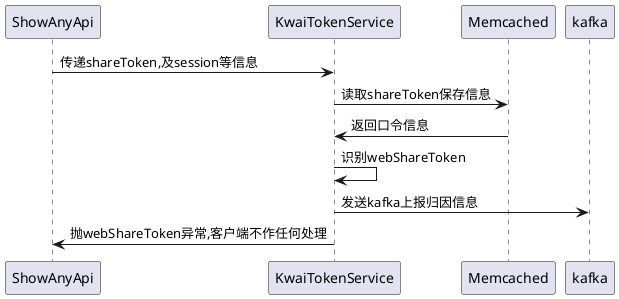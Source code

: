 @startuml

ShowAnyApi -> KwaiTokenService : 传递shareToken,及session等信息

KwaiTokenService ->  Memcached : 读取shareToken保存信息

Memcached -> KwaiTokenService : 返回口令信息

KwaiTokenService -> KwaiTokenService : 识别webShareToken

KwaiTokenService -> kafka : 发送kafka上报归因信息

ShowAnyApi <- KwaiTokenService : 抛webShareToken异常,客户端不作任何处理

@enduml